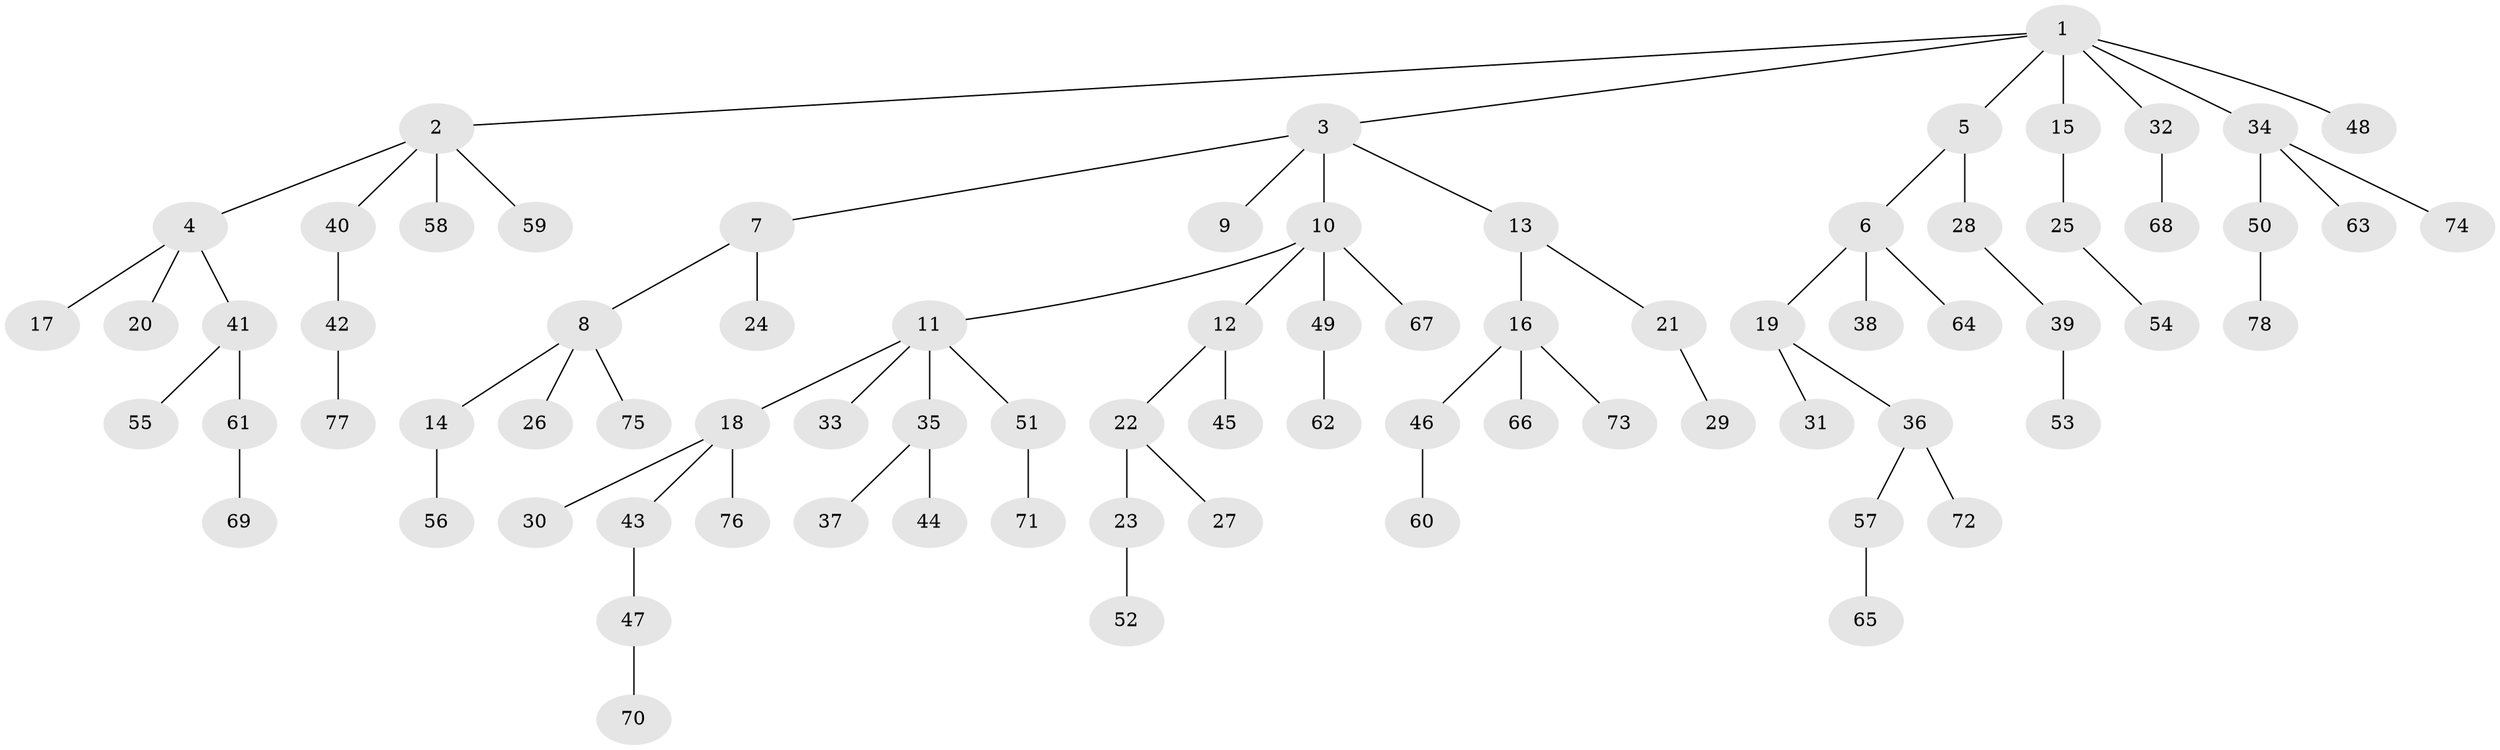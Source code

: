 // Generated by graph-tools (version 1.1) at 2025/26/03/09/25 03:26:27]
// undirected, 78 vertices, 77 edges
graph export_dot {
graph [start="1"]
  node [color=gray90,style=filled];
  1;
  2;
  3;
  4;
  5;
  6;
  7;
  8;
  9;
  10;
  11;
  12;
  13;
  14;
  15;
  16;
  17;
  18;
  19;
  20;
  21;
  22;
  23;
  24;
  25;
  26;
  27;
  28;
  29;
  30;
  31;
  32;
  33;
  34;
  35;
  36;
  37;
  38;
  39;
  40;
  41;
  42;
  43;
  44;
  45;
  46;
  47;
  48;
  49;
  50;
  51;
  52;
  53;
  54;
  55;
  56;
  57;
  58;
  59;
  60;
  61;
  62;
  63;
  64;
  65;
  66;
  67;
  68;
  69;
  70;
  71;
  72;
  73;
  74;
  75;
  76;
  77;
  78;
  1 -- 2;
  1 -- 3;
  1 -- 5;
  1 -- 15;
  1 -- 32;
  1 -- 34;
  1 -- 48;
  2 -- 4;
  2 -- 40;
  2 -- 58;
  2 -- 59;
  3 -- 7;
  3 -- 9;
  3 -- 10;
  3 -- 13;
  4 -- 17;
  4 -- 20;
  4 -- 41;
  5 -- 6;
  5 -- 28;
  6 -- 19;
  6 -- 38;
  6 -- 64;
  7 -- 8;
  7 -- 24;
  8 -- 14;
  8 -- 26;
  8 -- 75;
  10 -- 11;
  10 -- 12;
  10 -- 49;
  10 -- 67;
  11 -- 18;
  11 -- 33;
  11 -- 35;
  11 -- 51;
  12 -- 22;
  12 -- 45;
  13 -- 16;
  13 -- 21;
  14 -- 56;
  15 -- 25;
  16 -- 46;
  16 -- 66;
  16 -- 73;
  18 -- 30;
  18 -- 43;
  18 -- 76;
  19 -- 31;
  19 -- 36;
  21 -- 29;
  22 -- 23;
  22 -- 27;
  23 -- 52;
  25 -- 54;
  28 -- 39;
  32 -- 68;
  34 -- 50;
  34 -- 63;
  34 -- 74;
  35 -- 37;
  35 -- 44;
  36 -- 57;
  36 -- 72;
  39 -- 53;
  40 -- 42;
  41 -- 55;
  41 -- 61;
  42 -- 77;
  43 -- 47;
  46 -- 60;
  47 -- 70;
  49 -- 62;
  50 -- 78;
  51 -- 71;
  57 -- 65;
  61 -- 69;
}
